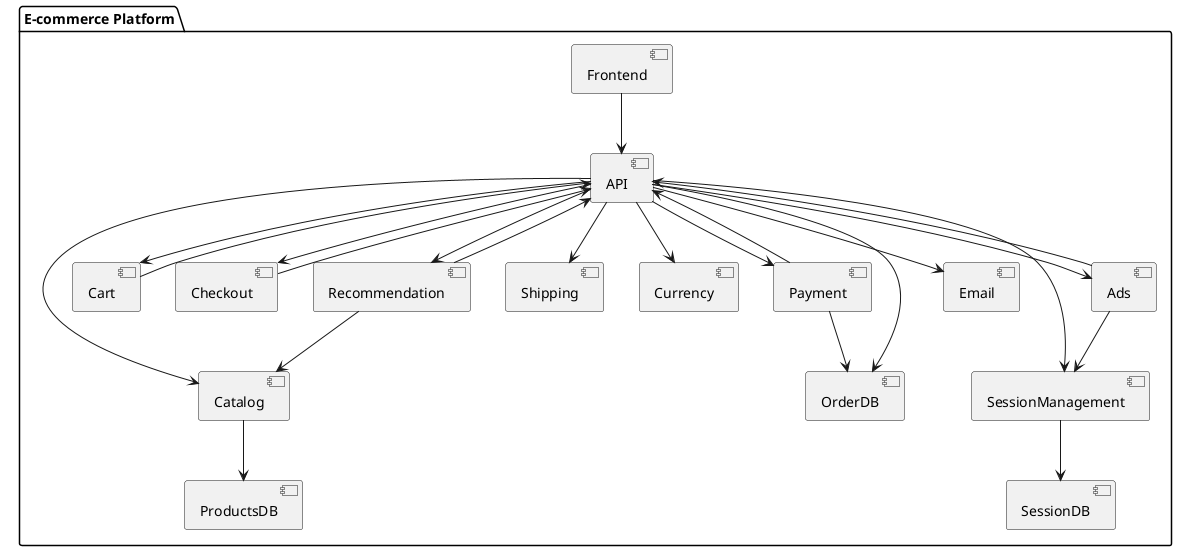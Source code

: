 @startuml
package "E-commerce Platform" {
    [Frontend] as Frontend
    [API] as API
    [Catalog] as Catalog
    [Cart] as Cart
    [Checkout] as Checkout
    [Payment] as Payment
    [Shipping] as Shipping
    [Currency] as Currency
    [Recommendation] as Recommendation
    [Ads] as Ads
    [Email] as Email
    [SessionManagement] as SessionManagement
    [ProductsDB] as ProductsDB
    [OrderDB] as OrderDB
    [SessionDB] as SessionDB

    Frontend --> API
    API --> Catalog
    API --> Cart
    API --> Checkout
    API --> Recommendation
    API --> Ads
    API --> SessionManagement
    API --> Currency

    Cart --> API

    Checkout --> API
    API --> Payment
    API --> Shipping
    API --> Email
    API --> OrderDB

    Payment --> API
    Payment --> OrderDB

    Recommendation --> API
    Recommendation --> Catalog

    Ads --> API
    Ads --> SessionManagement

    Catalog --> ProductsDB
    SessionManagement --> SessionDB
}
@enduml

